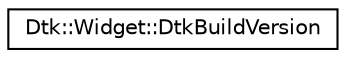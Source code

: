 digraph "类继承关系图"
{
  edge [fontname="Helvetica",fontsize="10",labelfontname="Helvetica",labelfontsize="10"];
  node [fontname="Helvetica",fontsize="10",shape=record];
  rankdir="LR";
  Node0 [label="Dtk::Widget::DtkBuildVersion",height=0.2,width=0.4,color="black", fillcolor="white", style="filled",URL="$class_dtk_1_1_widget_1_1_dtk_build_version.html"];
}
